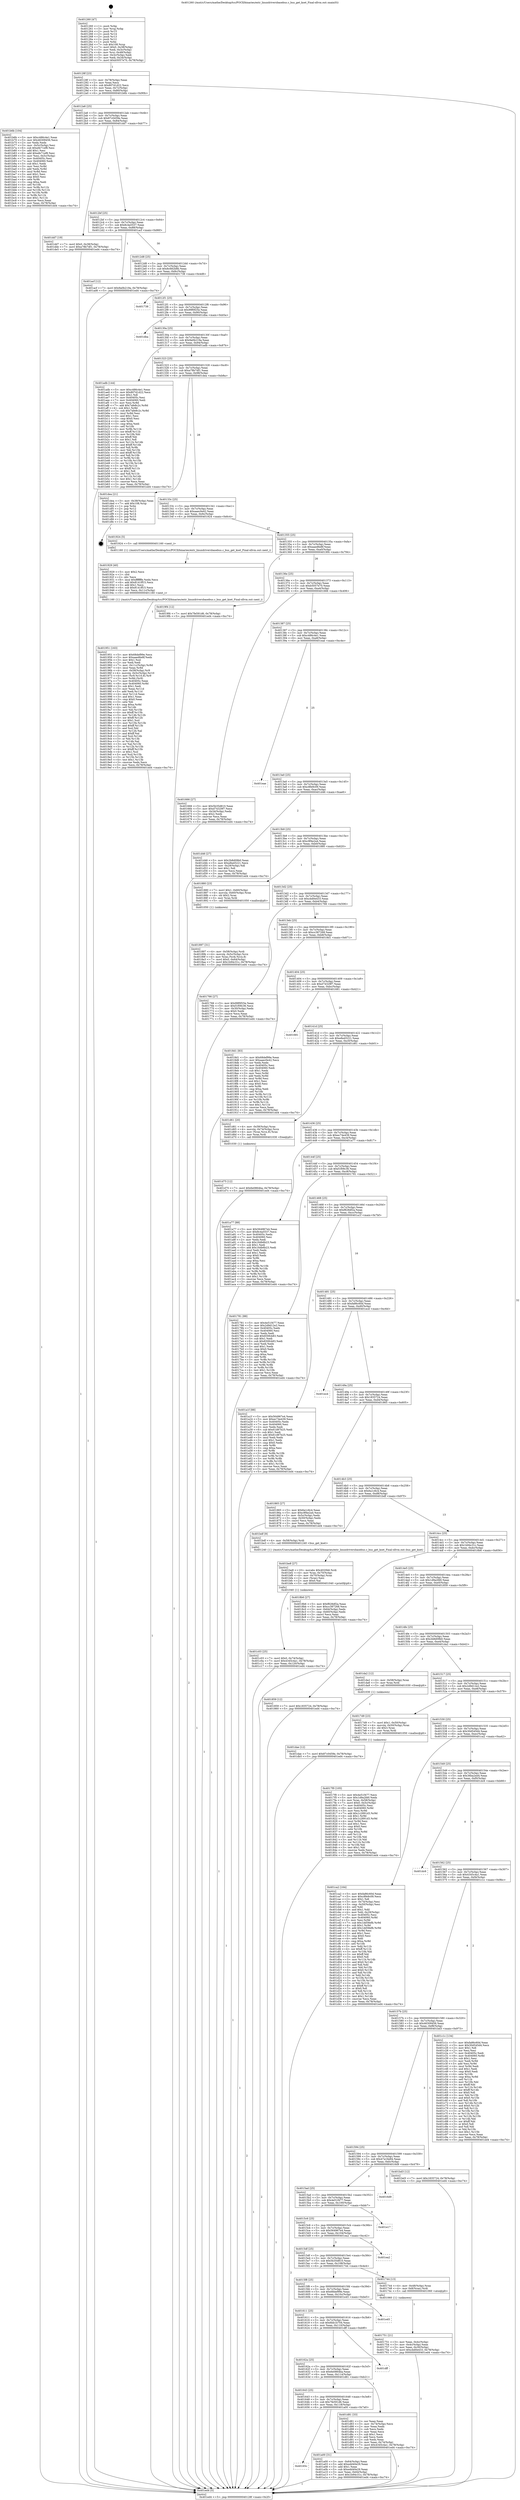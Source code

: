 digraph "0x401260" {
  label = "0x401260 (/mnt/c/Users/mathe/Desktop/tcc/POCII/binaries/extr_linuxdriversbasebus.c_bus_get_kset_Final-ollvm.out::main(0))"
  labelloc = "t"
  node[shape=record]

  Entry [label="",width=0.3,height=0.3,shape=circle,fillcolor=black,style=filled]
  "0x40128f" [label="{
     0x40128f [23]\l
     | [instrs]\l
     &nbsp;&nbsp;0x40128f \<+3\>: mov -0x78(%rbp),%eax\l
     &nbsp;&nbsp;0x401292 \<+2\>: mov %eax,%ecx\l
     &nbsp;&nbsp;0x401294 \<+6\>: sub $0x807d1d22,%ecx\l
     &nbsp;&nbsp;0x40129a \<+3\>: mov %eax,-0x7c(%rbp)\l
     &nbsp;&nbsp;0x40129d \<+3\>: mov %ecx,-0x80(%rbp)\l
     &nbsp;&nbsp;0x4012a0 \<+6\>: je 0000000000401b6b \<main+0x90b\>\l
  }"]
  "0x401b6b" [label="{
     0x401b6b [104]\l
     | [instrs]\l
     &nbsp;&nbsp;0x401b6b \<+5\>: mov $0xc486c4e1,%eax\l
     &nbsp;&nbsp;0x401b70 \<+5\>: mov $0x46309456,%ecx\l
     &nbsp;&nbsp;0x401b75 \<+2\>: xor %edx,%edx\l
     &nbsp;&nbsp;0x401b77 \<+3\>: mov -0x5c(%rbp),%esi\l
     &nbsp;&nbsp;0x401b7a \<+6\>: sub $0xefe71ef8,%esi\l
     &nbsp;&nbsp;0x401b80 \<+3\>: add $0x1,%esi\l
     &nbsp;&nbsp;0x401b83 \<+6\>: add $0xefe71ef8,%esi\l
     &nbsp;&nbsp;0x401b89 \<+3\>: mov %esi,-0x5c(%rbp)\l
     &nbsp;&nbsp;0x401b8c \<+7\>: mov 0x40405c,%esi\l
     &nbsp;&nbsp;0x401b93 \<+7\>: mov 0x404060,%edi\l
     &nbsp;&nbsp;0x401b9a \<+3\>: sub $0x1,%edx\l
     &nbsp;&nbsp;0x401b9d \<+3\>: mov %esi,%r8d\l
     &nbsp;&nbsp;0x401ba0 \<+3\>: add %edx,%r8d\l
     &nbsp;&nbsp;0x401ba3 \<+4\>: imul %r8d,%esi\l
     &nbsp;&nbsp;0x401ba7 \<+3\>: and $0x1,%esi\l
     &nbsp;&nbsp;0x401baa \<+3\>: cmp $0x0,%esi\l
     &nbsp;&nbsp;0x401bad \<+4\>: sete %r9b\l
     &nbsp;&nbsp;0x401bb1 \<+3\>: cmp $0xa,%edi\l
     &nbsp;&nbsp;0x401bb4 \<+4\>: setl %r10b\l
     &nbsp;&nbsp;0x401bb8 \<+3\>: mov %r9b,%r11b\l
     &nbsp;&nbsp;0x401bbb \<+3\>: and %r10b,%r11b\l
     &nbsp;&nbsp;0x401bbe \<+3\>: xor %r10b,%r9b\l
     &nbsp;&nbsp;0x401bc1 \<+3\>: or %r9b,%r11b\l
     &nbsp;&nbsp;0x401bc4 \<+4\>: test $0x1,%r11b\l
     &nbsp;&nbsp;0x401bc8 \<+3\>: cmovne %ecx,%eax\l
     &nbsp;&nbsp;0x401bcb \<+3\>: mov %eax,-0x78(%rbp)\l
     &nbsp;&nbsp;0x401bce \<+5\>: jmp 0000000000401ed4 \<main+0xc74\>\l
  }"]
  "0x4012a6" [label="{
     0x4012a6 [25]\l
     | [instrs]\l
     &nbsp;&nbsp;0x4012a6 \<+5\>: jmp 00000000004012ab \<main+0x4b\>\l
     &nbsp;&nbsp;0x4012ab \<+3\>: mov -0x7c(%rbp),%eax\l
     &nbsp;&nbsp;0x4012ae \<+5\>: sub $0x87c0459e,%eax\l
     &nbsp;&nbsp;0x4012b3 \<+6\>: mov %eax,-0x84(%rbp)\l
     &nbsp;&nbsp;0x4012b9 \<+6\>: je 0000000000401dd7 \<main+0xb77\>\l
  }"]
  Exit [label="",width=0.3,height=0.3,shape=circle,fillcolor=black,style=filled,peripheries=2]
  "0x401dd7" [label="{
     0x401dd7 [19]\l
     | [instrs]\l
     &nbsp;&nbsp;0x401dd7 \<+7\>: movl $0x0,-0x38(%rbp)\l
     &nbsp;&nbsp;0x401dde \<+7\>: movl $0xa78b7df1,-0x78(%rbp)\l
     &nbsp;&nbsp;0x401de5 \<+5\>: jmp 0000000000401ed4 \<main+0xc74\>\l
  }"]
  "0x4012bf" [label="{
     0x4012bf [25]\l
     | [instrs]\l
     &nbsp;&nbsp;0x4012bf \<+5\>: jmp 00000000004012c4 \<main+0x64\>\l
     &nbsp;&nbsp;0x4012c4 \<+3\>: mov -0x7c(%rbp),%eax\l
     &nbsp;&nbsp;0x4012c7 \<+5\>: sub $0x8c4a5537,%eax\l
     &nbsp;&nbsp;0x4012cc \<+6\>: mov %eax,-0x88(%rbp)\l
     &nbsp;&nbsp;0x4012d2 \<+6\>: je 0000000000401acf \<main+0x86f\>\l
  }"]
  "0x401dae" [label="{
     0x401dae [12]\l
     | [instrs]\l
     &nbsp;&nbsp;0x401dae \<+7\>: movl $0x87c0459e,-0x78(%rbp)\l
     &nbsp;&nbsp;0x401db5 \<+5\>: jmp 0000000000401ed4 \<main+0xc74\>\l
  }"]
  "0x401acf" [label="{
     0x401acf [12]\l
     | [instrs]\l
     &nbsp;&nbsp;0x401acf \<+7\>: movl $0x9a0b219a,-0x78(%rbp)\l
     &nbsp;&nbsp;0x401ad6 \<+5\>: jmp 0000000000401ed4 \<main+0xc74\>\l
  }"]
  "0x4012d8" [label="{
     0x4012d8 [25]\l
     | [instrs]\l
     &nbsp;&nbsp;0x4012d8 \<+5\>: jmp 00000000004012dd \<main+0x7d\>\l
     &nbsp;&nbsp;0x4012dd \<+3\>: mov -0x7c(%rbp),%eax\l
     &nbsp;&nbsp;0x4012e0 \<+5\>: sub $0x8c682b8b,%eax\l
     &nbsp;&nbsp;0x4012e5 \<+6\>: mov %eax,-0x8c(%rbp)\l
     &nbsp;&nbsp;0x4012eb \<+6\>: je 0000000000401738 \<main+0x4d8\>\l
  }"]
  "0x401d75" [label="{
     0x401d75 [12]\l
     | [instrs]\l
     &nbsp;&nbsp;0x401d75 \<+7\>: movl $0x6e0864ba,-0x78(%rbp)\l
     &nbsp;&nbsp;0x401d7c \<+5\>: jmp 0000000000401ed4 \<main+0xc74\>\l
  }"]
  "0x401738" [label="{
     0x401738\l
  }", style=dashed]
  "0x4012f1" [label="{
     0x4012f1 [25]\l
     | [instrs]\l
     &nbsp;&nbsp;0x4012f1 \<+5\>: jmp 00000000004012f6 \<main+0x96\>\l
     &nbsp;&nbsp;0x4012f6 \<+3\>: mov -0x7c(%rbp),%eax\l
     &nbsp;&nbsp;0x4012f9 \<+5\>: sub $0x99f0f25e,%eax\l
     &nbsp;&nbsp;0x4012fe \<+6\>: mov %eax,-0x90(%rbp)\l
     &nbsp;&nbsp;0x401304 \<+6\>: je 0000000000401dba \<main+0xb5a\>\l
  }"]
  "0x401c03" [label="{
     0x401c03 [25]\l
     | [instrs]\l
     &nbsp;&nbsp;0x401c03 \<+7\>: movl $0x0,-0x74(%rbp)\l
     &nbsp;&nbsp;0x401c0a \<+7\>: movl $0x4345c4a1,-0x78(%rbp)\l
     &nbsp;&nbsp;0x401c11 \<+6\>: mov %eax,-0x120(%rbp)\l
     &nbsp;&nbsp;0x401c17 \<+5\>: jmp 0000000000401ed4 \<main+0xc74\>\l
  }"]
  "0x401dba" [label="{
     0x401dba\l
  }", style=dashed]
  "0x40130a" [label="{
     0x40130a [25]\l
     | [instrs]\l
     &nbsp;&nbsp;0x40130a \<+5\>: jmp 000000000040130f \<main+0xaf\>\l
     &nbsp;&nbsp;0x40130f \<+3\>: mov -0x7c(%rbp),%eax\l
     &nbsp;&nbsp;0x401312 \<+5\>: sub $0x9a0b219a,%eax\l
     &nbsp;&nbsp;0x401317 \<+6\>: mov %eax,-0x94(%rbp)\l
     &nbsp;&nbsp;0x40131d \<+6\>: je 0000000000401adb \<main+0x87b\>\l
  }"]
  "0x401be8" [label="{
     0x401be8 [27]\l
     | [instrs]\l
     &nbsp;&nbsp;0x401be8 \<+10\>: movabs $0x4020b6,%rdi\l
     &nbsp;&nbsp;0x401bf2 \<+4\>: mov %rax,-0x70(%rbp)\l
     &nbsp;&nbsp;0x401bf6 \<+4\>: mov -0x70(%rbp),%rax\l
     &nbsp;&nbsp;0x401bfa \<+2\>: mov (%rax),%esi\l
     &nbsp;&nbsp;0x401bfc \<+2\>: mov $0x0,%al\l
     &nbsp;&nbsp;0x401bfe \<+5\>: call 0000000000401040 \<printf@plt\>\l
     | [calls]\l
     &nbsp;&nbsp;0x401040 \{1\} (unknown)\l
  }"]
  "0x401adb" [label="{
     0x401adb [144]\l
     | [instrs]\l
     &nbsp;&nbsp;0x401adb \<+5\>: mov $0xc486c4e1,%eax\l
     &nbsp;&nbsp;0x401ae0 \<+5\>: mov $0x807d1d22,%ecx\l
     &nbsp;&nbsp;0x401ae5 \<+2\>: mov $0x1,%dl\l
     &nbsp;&nbsp;0x401ae7 \<+7\>: mov 0x40405c,%esi\l
     &nbsp;&nbsp;0x401aee \<+7\>: mov 0x404060,%edi\l
     &nbsp;&nbsp;0x401af5 \<+3\>: mov %esi,%r8d\l
     &nbsp;&nbsp;0x401af8 \<+7\>: add $0x7afe8c2c,%r8d\l
     &nbsp;&nbsp;0x401aff \<+4\>: sub $0x1,%r8d\l
     &nbsp;&nbsp;0x401b03 \<+7\>: sub $0x7afe8c2c,%r8d\l
     &nbsp;&nbsp;0x401b0a \<+4\>: imul %r8d,%esi\l
     &nbsp;&nbsp;0x401b0e \<+3\>: and $0x1,%esi\l
     &nbsp;&nbsp;0x401b11 \<+3\>: cmp $0x0,%esi\l
     &nbsp;&nbsp;0x401b14 \<+4\>: sete %r9b\l
     &nbsp;&nbsp;0x401b18 \<+3\>: cmp $0xa,%edi\l
     &nbsp;&nbsp;0x401b1b \<+4\>: setl %r10b\l
     &nbsp;&nbsp;0x401b1f \<+3\>: mov %r9b,%r11b\l
     &nbsp;&nbsp;0x401b22 \<+4\>: xor $0xff,%r11b\l
     &nbsp;&nbsp;0x401b26 \<+3\>: mov %r10b,%bl\l
     &nbsp;&nbsp;0x401b29 \<+3\>: xor $0xff,%bl\l
     &nbsp;&nbsp;0x401b2c \<+3\>: xor $0x1,%dl\l
     &nbsp;&nbsp;0x401b2f \<+3\>: mov %r11b,%r14b\l
     &nbsp;&nbsp;0x401b32 \<+4\>: and $0xff,%r14b\l
     &nbsp;&nbsp;0x401b36 \<+3\>: and %dl,%r9b\l
     &nbsp;&nbsp;0x401b39 \<+3\>: mov %bl,%r15b\l
     &nbsp;&nbsp;0x401b3c \<+4\>: and $0xff,%r15b\l
     &nbsp;&nbsp;0x401b40 \<+3\>: and %dl,%r10b\l
     &nbsp;&nbsp;0x401b43 \<+3\>: or %r9b,%r14b\l
     &nbsp;&nbsp;0x401b46 \<+3\>: or %r10b,%r15b\l
     &nbsp;&nbsp;0x401b49 \<+3\>: xor %r15b,%r14b\l
     &nbsp;&nbsp;0x401b4c \<+3\>: or %bl,%r11b\l
     &nbsp;&nbsp;0x401b4f \<+4\>: xor $0xff,%r11b\l
     &nbsp;&nbsp;0x401b53 \<+3\>: or $0x1,%dl\l
     &nbsp;&nbsp;0x401b56 \<+3\>: and %dl,%r11b\l
     &nbsp;&nbsp;0x401b59 \<+3\>: or %r11b,%r14b\l
     &nbsp;&nbsp;0x401b5c \<+4\>: test $0x1,%r14b\l
     &nbsp;&nbsp;0x401b60 \<+3\>: cmovne %ecx,%eax\l
     &nbsp;&nbsp;0x401b63 \<+3\>: mov %eax,-0x78(%rbp)\l
     &nbsp;&nbsp;0x401b66 \<+5\>: jmp 0000000000401ed4 \<main+0xc74\>\l
  }"]
  "0x401323" [label="{
     0x401323 [25]\l
     | [instrs]\l
     &nbsp;&nbsp;0x401323 \<+5\>: jmp 0000000000401328 \<main+0xc8\>\l
     &nbsp;&nbsp;0x401328 \<+3\>: mov -0x7c(%rbp),%eax\l
     &nbsp;&nbsp;0x40132b \<+5\>: sub $0xa78b7df1,%eax\l
     &nbsp;&nbsp;0x401330 \<+6\>: mov %eax,-0x98(%rbp)\l
     &nbsp;&nbsp;0x401336 \<+6\>: je 0000000000401dea \<main+0xb8a\>\l
  }"]
  "0x40165c" [label="{
     0x40165c\l
  }", style=dashed]
  "0x401dea" [label="{
     0x401dea [21]\l
     | [instrs]\l
     &nbsp;&nbsp;0x401dea \<+3\>: mov -0x38(%rbp),%eax\l
     &nbsp;&nbsp;0x401ded \<+7\>: add $0x108,%rsp\l
     &nbsp;&nbsp;0x401df4 \<+1\>: pop %rbx\l
     &nbsp;&nbsp;0x401df5 \<+2\>: pop %r12\l
     &nbsp;&nbsp;0x401df7 \<+2\>: pop %r13\l
     &nbsp;&nbsp;0x401df9 \<+2\>: pop %r14\l
     &nbsp;&nbsp;0x401dfb \<+2\>: pop %r15\l
     &nbsp;&nbsp;0x401dfd \<+1\>: pop %rbp\l
     &nbsp;&nbsp;0x401dfe \<+1\>: ret\l
  }"]
  "0x40133c" [label="{
     0x40133c [25]\l
     | [instrs]\l
     &nbsp;&nbsp;0x40133c \<+5\>: jmp 0000000000401341 \<main+0xe1\>\l
     &nbsp;&nbsp;0x401341 \<+3\>: mov -0x7c(%rbp),%eax\l
     &nbsp;&nbsp;0x401344 \<+5\>: sub $0xaaec0e42,%eax\l
     &nbsp;&nbsp;0x401349 \<+6\>: mov %eax,-0x9c(%rbp)\l
     &nbsp;&nbsp;0x40134f \<+6\>: je 0000000000401924 \<main+0x6c4\>\l
  }"]
  "0x401a00" [label="{
     0x401a00 [31]\l
     | [instrs]\l
     &nbsp;&nbsp;0x401a00 \<+3\>: mov -0x64(%rbp),%eax\l
     &nbsp;&nbsp;0x401a03 \<+5\>: add $0xedd40e29,%eax\l
     &nbsp;&nbsp;0x401a08 \<+3\>: add $0x1,%eax\l
     &nbsp;&nbsp;0x401a0b \<+5\>: sub $0xedd40e29,%eax\l
     &nbsp;&nbsp;0x401a10 \<+3\>: mov %eax,-0x64(%rbp)\l
     &nbsp;&nbsp;0x401a13 \<+7\>: movl $0x1b94c31c,-0x78(%rbp)\l
     &nbsp;&nbsp;0x401a1a \<+5\>: jmp 0000000000401ed4 \<main+0xc74\>\l
  }"]
  "0x401924" [label="{
     0x401924 [5]\l
     | [instrs]\l
     &nbsp;&nbsp;0x401924 \<+5\>: call 0000000000401160 \<next_i\>\l
     | [calls]\l
     &nbsp;&nbsp;0x401160 \{1\} (/mnt/c/Users/mathe/Desktop/tcc/POCII/binaries/extr_linuxdriversbasebus.c_bus_get_kset_Final-ollvm.out::next_i)\l
  }"]
  "0x401355" [label="{
     0x401355 [25]\l
     | [instrs]\l
     &nbsp;&nbsp;0x401355 \<+5\>: jmp 000000000040135a \<main+0xfa\>\l
     &nbsp;&nbsp;0x40135a \<+3\>: mov -0x7c(%rbp),%eax\l
     &nbsp;&nbsp;0x40135d \<+5\>: sub $0xaaed6e8f,%eax\l
     &nbsp;&nbsp;0x401362 \<+6\>: mov %eax,-0xa0(%rbp)\l
     &nbsp;&nbsp;0x401368 \<+6\>: je 00000000004019f4 \<main+0x794\>\l
  }"]
  "0x401643" [label="{
     0x401643 [25]\l
     | [instrs]\l
     &nbsp;&nbsp;0x401643 \<+5\>: jmp 0000000000401648 \<main+0x3e8\>\l
     &nbsp;&nbsp;0x401648 \<+3\>: mov -0x7c(%rbp),%eax\l
     &nbsp;&nbsp;0x40164b \<+5\>: sub $0x7fe591d6,%eax\l
     &nbsp;&nbsp;0x401650 \<+6\>: mov %eax,-0x118(%rbp)\l
     &nbsp;&nbsp;0x401656 \<+6\>: je 0000000000401a00 \<main+0x7a0\>\l
  }"]
  "0x4019f4" [label="{
     0x4019f4 [12]\l
     | [instrs]\l
     &nbsp;&nbsp;0x4019f4 \<+7\>: movl $0x7fe591d6,-0x78(%rbp)\l
     &nbsp;&nbsp;0x4019fb \<+5\>: jmp 0000000000401ed4 \<main+0xc74\>\l
  }"]
  "0x40136e" [label="{
     0x40136e [25]\l
     | [instrs]\l
     &nbsp;&nbsp;0x40136e \<+5\>: jmp 0000000000401373 \<main+0x113\>\l
     &nbsp;&nbsp;0x401373 \<+3\>: mov -0x7c(%rbp),%eax\l
     &nbsp;&nbsp;0x401376 \<+5\>: sub $0xb5057e70,%eax\l
     &nbsp;&nbsp;0x40137b \<+6\>: mov %eax,-0xa4(%rbp)\l
     &nbsp;&nbsp;0x401381 \<+6\>: je 0000000000401666 \<main+0x406\>\l
  }"]
  "0x401d81" [label="{
     0x401d81 [33]\l
     | [instrs]\l
     &nbsp;&nbsp;0x401d81 \<+2\>: xor %eax,%eax\l
     &nbsp;&nbsp;0x401d83 \<+3\>: mov -0x74(%rbp),%ecx\l
     &nbsp;&nbsp;0x401d86 \<+2\>: mov %eax,%edx\l
     &nbsp;&nbsp;0x401d88 \<+2\>: sub %ecx,%edx\l
     &nbsp;&nbsp;0x401d8a \<+2\>: mov %eax,%ecx\l
     &nbsp;&nbsp;0x401d8c \<+3\>: sub $0x1,%ecx\l
     &nbsp;&nbsp;0x401d8f \<+2\>: add %ecx,%edx\l
     &nbsp;&nbsp;0x401d91 \<+2\>: sub %edx,%eax\l
     &nbsp;&nbsp;0x401d93 \<+3\>: mov %eax,-0x74(%rbp)\l
     &nbsp;&nbsp;0x401d96 \<+7\>: movl $0x4345c4a1,-0x78(%rbp)\l
     &nbsp;&nbsp;0x401d9d \<+5\>: jmp 0000000000401ed4 \<main+0xc74\>\l
  }"]
  "0x401666" [label="{
     0x401666 [27]\l
     | [instrs]\l
     &nbsp;&nbsp;0x401666 \<+5\>: mov $0x5b35d810,%eax\l
     &nbsp;&nbsp;0x40166b \<+5\>: mov $0xd74329f7,%ecx\l
     &nbsp;&nbsp;0x401670 \<+3\>: mov -0x34(%rbp),%edx\l
     &nbsp;&nbsp;0x401673 \<+3\>: cmp $0x2,%edx\l
     &nbsp;&nbsp;0x401676 \<+3\>: cmovne %ecx,%eax\l
     &nbsp;&nbsp;0x401679 \<+3\>: mov %eax,-0x78(%rbp)\l
     &nbsp;&nbsp;0x40167c \<+5\>: jmp 0000000000401ed4 \<main+0xc74\>\l
  }"]
  "0x401387" [label="{
     0x401387 [25]\l
     | [instrs]\l
     &nbsp;&nbsp;0x401387 \<+5\>: jmp 000000000040138c \<main+0x12c\>\l
     &nbsp;&nbsp;0x40138c \<+3\>: mov -0x7c(%rbp),%eax\l
     &nbsp;&nbsp;0x40138f \<+5\>: sub $0xc486c4e1,%eax\l
     &nbsp;&nbsp;0x401394 \<+6\>: mov %eax,-0xa8(%rbp)\l
     &nbsp;&nbsp;0x40139a \<+6\>: je 0000000000401eae \<main+0xc4e\>\l
  }"]
  "0x401ed4" [label="{
     0x401ed4 [5]\l
     | [instrs]\l
     &nbsp;&nbsp;0x401ed4 \<+5\>: jmp 000000000040128f \<main+0x2f\>\l
  }"]
  "0x401260" [label="{
     0x401260 [47]\l
     | [instrs]\l
     &nbsp;&nbsp;0x401260 \<+1\>: push %rbp\l
     &nbsp;&nbsp;0x401261 \<+3\>: mov %rsp,%rbp\l
     &nbsp;&nbsp;0x401264 \<+2\>: push %r15\l
     &nbsp;&nbsp;0x401266 \<+2\>: push %r14\l
     &nbsp;&nbsp;0x401268 \<+2\>: push %r13\l
     &nbsp;&nbsp;0x40126a \<+2\>: push %r12\l
     &nbsp;&nbsp;0x40126c \<+1\>: push %rbx\l
     &nbsp;&nbsp;0x40126d \<+7\>: sub $0x108,%rsp\l
     &nbsp;&nbsp;0x401274 \<+7\>: movl $0x0,-0x38(%rbp)\l
     &nbsp;&nbsp;0x40127b \<+3\>: mov %edi,-0x3c(%rbp)\l
     &nbsp;&nbsp;0x40127e \<+4\>: mov %rsi,-0x48(%rbp)\l
     &nbsp;&nbsp;0x401282 \<+3\>: mov -0x3c(%rbp),%edi\l
     &nbsp;&nbsp;0x401285 \<+3\>: mov %edi,-0x34(%rbp)\l
     &nbsp;&nbsp;0x401288 \<+7\>: movl $0xb5057e70,-0x78(%rbp)\l
  }"]
  "0x40162a" [label="{
     0x40162a [25]\l
     | [instrs]\l
     &nbsp;&nbsp;0x40162a \<+5\>: jmp 000000000040162f \<main+0x3cf\>\l
     &nbsp;&nbsp;0x40162f \<+3\>: mov -0x7c(%rbp),%eax\l
     &nbsp;&nbsp;0x401632 \<+5\>: sub $0x6e0864ba,%eax\l
     &nbsp;&nbsp;0x401637 \<+6\>: mov %eax,-0x114(%rbp)\l
     &nbsp;&nbsp;0x40163d \<+6\>: je 0000000000401d81 \<main+0xb21\>\l
  }"]
  "0x401eae" [label="{
     0x401eae\l
  }", style=dashed]
  "0x4013a0" [label="{
     0x4013a0 [25]\l
     | [instrs]\l
     &nbsp;&nbsp;0x4013a0 \<+5\>: jmp 00000000004013a5 \<main+0x145\>\l
     &nbsp;&nbsp;0x4013a5 \<+3\>: mov -0x7c(%rbp),%eax\l
     &nbsp;&nbsp;0x4013a8 \<+5\>: sub $0xc8fe9c09,%eax\l
     &nbsp;&nbsp;0x4013ad \<+6\>: mov %eax,-0xac(%rbp)\l
     &nbsp;&nbsp;0x4013b3 \<+6\>: je 0000000000401d46 \<main+0xae6\>\l
  }"]
  "0x401dff" [label="{
     0x401dff\l
  }", style=dashed]
  "0x401d46" [label="{
     0x401d46 [27]\l
     | [instrs]\l
     &nbsp;&nbsp;0x401d46 \<+5\>: mov $0x2b8d09b0,%eax\l
     &nbsp;&nbsp;0x401d4b \<+5\>: mov $0xe8a45221,%ecx\l
     &nbsp;&nbsp;0x401d50 \<+3\>: mov -0x29(%rbp),%dl\l
     &nbsp;&nbsp;0x401d53 \<+3\>: test $0x1,%dl\l
     &nbsp;&nbsp;0x401d56 \<+3\>: cmovne %ecx,%eax\l
     &nbsp;&nbsp;0x401d59 \<+3\>: mov %eax,-0x78(%rbp)\l
     &nbsp;&nbsp;0x401d5c \<+5\>: jmp 0000000000401ed4 \<main+0xc74\>\l
  }"]
  "0x4013b9" [label="{
     0x4013b9 [25]\l
     | [instrs]\l
     &nbsp;&nbsp;0x4013b9 \<+5\>: jmp 00000000004013be \<main+0x15e\>\l
     &nbsp;&nbsp;0x4013be \<+3\>: mov -0x7c(%rbp),%eax\l
     &nbsp;&nbsp;0x4013c1 \<+5\>: sub $0xc9f4e2a4,%eax\l
     &nbsp;&nbsp;0x4013c6 \<+6\>: mov %eax,-0xb0(%rbp)\l
     &nbsp;&nbsp;0x4013cc \<+6\>: je 0000000000401880 \<main+0x620\>\l
  }"]
  "0x401611" [label="{
     0x401611 [25]\l
     | [instrs]\l
     &nbsp;&nbsp;0x401611 \<+5\>: jmp 0000000000401616 \<main+0x3b6\>\l
     &nbsp;&nbsp;0x401616 \<+3\>: mov -0x7c(%rbp),%eax\l
     &nbsp;&nbsp;0x401619 \<+5\>: sub $0x6bb1b704,%eax\l
     &nbsp;&nbsp;0x40161e \<+6\>: mov %eax,-0x110(%rbp)\l
     &nbsp;&nbsp;0x401624 \<+6\>: je 0000000000401dff \<main+0xb9f\>\l
  }"]
  "0x401880" [label="{
     0x401880 [23]\l
     | [instrs]\l
     &nbsp;&nbsp;0x401880 \<+7\>: movl $0x1,-0x60(%rbp)\l
     &nbsp;&nbsp;0x401887 \<+4\>: movslq -0x60(%rbp),%rax\l
     &nbsp;&nbsp;0x40188b \<+4\>: shl $0x2,%rax\l
     &nbsp;&nbsp;0x40188f \<+3\>: mov %rax,%rdi\l
     &nbsp;&nbsp;0x401892 \<+5\>: call 0000000000401050 \<malloc@plt\>\l
     | [calls]\l
     &nbsp;&nbsp;0x401050 \{1\} (unknown)\l
  }"]
  "0x4013d2" [label="{
     0x4013d2 [25]\l
     | [instrs]\l
     &nbsp;&nbsp;0x4013d2 \<+5\>: jmp 00000000004013d7 \<main+0x177\>\l
     &nbsp;&nbsp;0x4013d7 \<+3\>: mov -0x7c(%rbp),%eax\l
     &nbsp;&nbsp;0x4013da \<+5\>: sub $0xcbd0e433,%eax\l
     &nbsp;&nbsp;0x4013df \<+6\>: mov %eax,-0xb4(%rbp)\l
     &nbsp;&nbsp;0x4013e5 \<+6\>: je 0000000000401766 \<main+0x506\>\l
  }"]
  "0x401e45" [label="{
     0x401e45\l
  }", style=dashed]
  "0x401766" [label="{
     0x401766 [27]\l
     | [instrs]\l
     &nbsp;&nbsp;0x401766 \<+5\>: mov $0x99f0f25e,%eax\l
     &nbsp;&nbsp;0x40176b \<+5\>: mov $0xf1f09c36,%ecx\l
     &nbsp;&nbsp;0x401770 \<+3\>: mov -0x30(%rbp),%edx\l
     &nbsp;&nbsp;0x401773 \<+3\>: cmp $0x0,%edx\l
     &nbsp;&nbsp;0x401776 \<+3\>: cmove %ecx,%eax\l
     &nbsp;&nbsp;0x401779 \<+3\>: mov %eax,-0x78(%rbp)\l
     &nbsp;&nbsp;0x40177c \<+5\>: jmp 0000000000401ed4 \<main+0xc74\>\l
  }"]
  "0x4013eb" [label="{
     0x4013eb [25]\l
     | [instrs]\l
     &nbsp;&nbsp;0x4013eb \<+5\>: jmp 00000000004013f0 \<main+0x190\>\l
     &nbsp;&nbsp;0x4013f0 \<+3\>: mov -0x7c(%rbp),%eax\l
     &nbsp;&nbsp;0x4013f3 \<+5\>: sub $0xcc387268,%eax\l
     &nbsp;&nbsp;0x4013f8 \<+6\>: mov %eax,-0xb8(%rbp)\l
     &nbsp;&nbsp;0x4013fe \<+6\>: je 00000000004018d1 \<main+0x671\>\l
  }"]
  "0x401951" [label="{
     0x401951 [163]\l
     | [instrs]\l
     &nbsp;&nbsp;0x401951 \<+5\>: mov $0x68def99e,%ecx\l
     &nbsp;&nbsp;0x401956 \<+5\>: mov $0xaaed6e8f,%edx\l
     &nbsp;&nbsp;0x40195b \<+3\>: mov $0x1,%sil\l
     &nbsp;&nbsp;0x40195e \<+2\>: xor %edi,%edi\l
     &nbsp;&nbsp;0x401960 \<+7\>: mov -0x11c(%rbp),%r8d\l
     &nbsp;&nbsp;0x401967 \<+4\>: imul %eax,%r8d\l
     &nbsp;&nbsp;0x40196b \<+4\>: mov -0x58(%rbp),%r9\l
     &nbsp;&nbsp;0x40196f \<+4\>: movslq -0x5c(%rbp),%r10\l
     &nbsp;&nbsp;0x401973 \<+4\>: mov (%r9,%r10,8),%r9\l
     &nbsp;&nbsp;0x401977 \<+3\>: mov %r8d,(%r9)\l
     &nbsp;&nbsp;0x40197a \<+7\>: mov 0x40405c,%eax\l
     &nbsp;&nbsp;0x401981 \<+8\>: mov 0x404060,%r8d\l
     &nbsp;&nbsp;0x401989 \<+3\>: sub $0x1,%edi\l
     &nbsp;&nbsp;0x40198c \<+3\>: mov %eax,%r11d\l
     &nbsp;&nbsp;0x40198f \<+3\>: add %edi,%r11d\l
     &nbsp;&nbsp;0x401992 \<+4\>: imul %r11d,%eax\l
     &nbsp;&nbsp;0x401996 \<+3\>: and $0x1,%eax\l
     &nbsp;&nbsp;0x401999 \<+3\>: cmp $0x0,%eax\l
     &nbsp;&nbsp;0x40199c \<+3\>: sete %bl\l
     &nbsp;&nbsp;0x40199f \<+4\>: cmp $0xa,%r8d\l
     &nbsp;&nbsp;0x4019a3 \<+4\>: setl %r14b\l
     &nbsp;&nbsp;0x4019a7 \<+3\>: mov %bl,%r15b\l
     &nbsp;&nbsp;0x4019aa \<+4\>: xor $0xff,%r15b\l
     &nbsp;&nbsp;0x4019ae \<+3\>: mov %r14b,%r12b\l
     &nbsp;&nbsp;0x4019b1 \<+4\>: xor $0xff,%r12b\l
     &nbsp;&nbsp;0x4019b5 \<+4\>: xor $0x1,%sil\l
     &nbsp;&nbsp;0x4019b9 \<+3\>: mov %r15b,%r13b\l
     &nbsp;&nbsp;0x4019bc \<+4\>: and $0xff,%r13b\l
     &nbsp;&nbsp;0x4019c0 \<+3\>: and %sil,%bl\l
     &nbsp;&nbsp;0x4019c3 \<+3\>: mov %r12b,%al\l
     &nbsp;&nbsp;0x4019c6 \<+2\>: and $0xff,%al\l
     &nbsp;&nbsp;0x4019c8 \<+3\>: and %sil,%r14b\l
     &nbsp;&nbsp;0x4019cb \<+3\>: or %bl,%r13b\l
     &nbsp;&nbsp;0x4019ce \<+3\>: or %r14b,%al\l
     &nbsp;&nbsp;0x4019d1 \<+3\>: xor %al,%r13b\l
     &nbsp;&nbsp;0x4019d4 \<+3\>: or %r12b,%r15b\l
     &nbsp;&nbsp;0x4019d7 \<+4\>: xor $0xff,%r15b\l
     &nbsp;&nbsp;0x4019db \<+4\>: or $0x1,%sil\l
     &nbsp;&nbsp;0x4019df \<+3\>: and %sil,%r15b\l
     &nbsp;&nbsp;0x4019e2 \<+3\>: or %r15b,%r13b\l
     &nbsp;&nbsp;0x4019e5 \<+4\>: test $0x1,%r13b\l
     &nbsp;&nbsp;0x4019e9 \<+3\>: cmovne %edx,%ecx\l
     &nbsp;&nbsp;0x4019ec \<+3\>: mov %ecx,-0x78(%rbp)\l
     &nbsp;&nbsp;0x4019ef \<+5\>: jmp 0000000000401ed4 \<main+0xc74\>\l
  }"]
  "0x4018d1" [label="{
     0x4018d1 [83]\l
     | [instrs]\l
     &nbsp;&nbsp;0x4018d1 \<+5\>: mov $0x68def99e,%eax\l
     &nbsp;&nbsp;0x4018d6 \<+5\>: mov $0xaaec0e42,%ecx\l
     &nbsp;&nbsp;0x4018db \<+2\>: xor %edx,%edx\l
     &nbsp;&nbsp;0x4018dd \<+7\>: mov 0x40405c,%esi\l
     &nbsp;&nbsp;0x4018e4 \<+7\>: mov 0x404060,%edi\l
     &nbsp;&nbsp;0x4018eb \<+3\>: sub $0x1,%edx\l
     &nbsp;&nbsp;0x4018ee \<+3\>: mov %esi,%r8d\l
     &nbsp;&nbsp;0x4018f1 \<+3\>: add %edx,%r8d\l
     &nbsp;&nbsp;0x4018f4 \<+4\>: imul %r8d,%esi\l
     &nbsp;&nbsp;0x4018f8 \<+3\>: and $0x1,%esi\l
     &nbsp;&nbsp;0x4018fb \<+3\>: cmp $0x0,%esi\l
     &nbsp;&nbsp;0x4018fe \<+4\>: sete %r9b\l
     &nbsp;&nbsp;0x401902 \<+3\>: cmp $0xa,%edi\l
     &nbsp;&nbsp;0x401905 \<+4\>: setl %r10b\l
     &nbsp;&nbsp;0x401909 \<+3\>: mov %r9b,%r11b\l
     &nbsp;&nbsp;0x40190c \<+3\>: and %r10b,%r11b\l
     &nbsp;&nbsp;0x40190f \<+3\>: xor %r10b,%r9b\l
     &nbsp;&nbsp;0x401912 \<+3\>: or %r9b,%r11b\l
     &nbsp;&nbsp;0x401915 \<+4\>: test $0x1,%r11b\l
     &nbsp;&nbsp;0x401919 \<+3\>: cmovne %ecx,%eax\l
     &nbsp;&nbsp;0x40191c \<+3\>: mov %eax,-0x78(%rbp)\l
     &nbsp;&nbsp;0x40191f \<+5\>: jmp 0000000000401ed4 \<main+0xc74\>\l
  }"]
  "0x401404" [label="{
     0x401404 [25]\l
     | [instrs]\l
     &nbsp;&nbsp;0x401404 \<+5\>: jmp 0000000000401409 \<main+0x1a9\>\l
     &nbsp;&nbsp;0x401409 \<+3\>: mov -0x7c(%rbp),%eax\l
     &nbsp;&nbsp;0x40140c \<+5\>: sub $0xd74329f7,%eax\l
     &nbsp;&nbsp;0x401411 \<+6\>: mov %eax,-0xbc(%rbp)\l
     &nbsp;&nbsp;0x401417 \<+6\>: je 0000000000401681 \<main+0x421\>\l
  }"]
  "0x401929" [label="{
     0x401929 [40]\l
     | [instrs]\l
     &nbsp;&nbsp;0x401929 \<+5\>: mov $0x2,%ecx\l
     &nbsp;&nbsp;0x40192e \<+1\>: cltd\l
     &nbsp;&nbsp;0x40192f \<+2\>: idiv %ecx\l
     &nbsp;&nbsp;0x401931 \<+6\>: imul $0xfffffffe,%edx,%ecx\l
     &nbsp;&nbsp;0x401937 \<+6\>: add $0x8141ff15,%ecx\l
     &nbsp;&nbsp;0x40193d \<+3\>: add $0x1,%ecx\l
     &nbsp;&nbsp;0x401940 \<+6\>: sub $0x8141ff15,%ecx\l
     &nbsp;&nbsp;0x401946 \<+6\>: mov %ecx,-0x11c(%rbp)\l
     &nbsp;&nbsp;0x40194c \<+5\>: call 0000000000401160 \<next_i\>\l
     | [calls]\l
     &nbsp;&nbsp;0x401160 \{1\} (/mnt/c/Users/mathe/Desktop/tcc/POCII/binaries/extr_linuxdriversbasebus.c_bus_get_kset_Final-ollvm.out::next_i)\l
  }"]
  "0x401681" [label="{
     0x401681\l
  }", style=dashed]
  "0x40141d" [label="{
     0x40141d [25]\l
     | [instrs]\l
     &nbsp;&nbsp;0x40141d \<+5\>: jmp 0000000000401422 \<main+0x1c2\>\l
     &nbsp;&nbsp;0x401422 \<+3\>: mov -0x7c(%rbp),%eax\l
     &nbsp;&nbsp;0x401425 \<+5\>: sub $0xe8a45221,%eax\l
     &nbsp;&nbsp;0x40142a \<+6\>: mov %eax,-0xc0(%rbp)\l
     &nbsp;&nbsp;0x401430 \<+6\>: je 0000000000401d61 \<main+0xb01\>\l
  }"]
  "0x401897" [label="{
     0x401897 [31]\l
     | [instrs]\l
     &nbsp;&nbsp;0x401897 \<+4\>: mov -0x58(%rbp),%rdi\l
     &nbsp;&nbsp;0x40189b \<+4\>: movslq -0x5c(%rbp),%rcx\l
     &nbsp;&nbsp;0x40189f \<+4\>: mov %rax,(%rdi,%rcx,8)\l
     &nbsp;&nbsp;0x4018a3 \<+7\>: movl $0x0,-0x64(%rbp)\l
     &nbsp;&nbsp;0x4018aa \<+7\>: movl $0x1b94c31c,-0x78(%rbp)\l
     &nbsp;&nbsp;0x4018b1 \<+5\>: jmp 0000000000401ed4 \<main+0xc74\>\l
  }"]
  "0x401d61" [label="{
     0x401d61 [20]\l
     | [instrs]\l
     &nbsp;&nbsp;0x401d61 \<+4\>: mov -0x58(%rbp),%rax\l
     &nbsp;&nbsp;0x401d65 \<+4\>: movslq -0x74(%rbp),%rcx\l
     &nbsp;&nbsp;0x401d69 \<+4\>: mov (%rax,%rcx,8),%rax\l
     &nbsp;&nbsp;0x401d6d \<+3\>: mov %rax,%rdi\l
     &nbsp;&nbsp;0x401d70 \<+5\>: call 0000000000401030 \<free@plt\>\l
     | [calls]\l
     &nbsp;&nbsp;0x401030 \{1\} (unknown)\l
  }"]
  "0x401436" [label="{
     0x401436 [25]\l
     | [instrs]\l
     &nbsp;&nbsp;0x401436 \<+5\>: jmp 000000000040143b \<main+0x1db\>\l
     &nbsp;&nbsp;0x40143b \<+3\>: mov -0x7c(%rbp),%eax\l
     &nbsp;&nbsp;0x40143e \<+5\>: sub $0xec74e439,%eax\l
     &nbsp;&nbsp;0x401443 \<+6\>: mov %eax,-0xc4(%rbp)\l
     &nbsp;&nbsp;0x401449 \<+6\>: je 0000000000401a77 \<main+0x817\>\l
  }"]
  "0x4017f0" [label="{
     0x4017f0 [105]\l
     | [instrs]\l
     &nbsp;&nbsp;0x4017f0 \<+5\>: mov $0x4e51f477,%ecx\l
     &nbsp;&nbsp;0x4017f5 \<+5\>: mov $0x1d9a2fd0,%edx\l
     &nbsp;&nbsp;0x4017fa \<+4\>: mov %rax,-0x58(%rbp)\l
     &nbsp;&nbsp;0x4017fe \<+7\>: movl $0x0,-0x5c(%rbp)\l
     &nbsp;&nbsp;0x401805 \<+7\>: mov 0x40405c,%esi\l
     &nbsp;&nbsp;0x40180c \<+8\>: mov 0x404060,%r8d\l
     &nbsp;&nbsp;0x401814 \<+3\>: mov %esi,%r9d\l
     &nbsp;&nbsp;0x401817 \<+7\>: add $0x1c2891d3,%r9d\l
     &nbsp;&nbsp;0x40181e \<+4\>: sub $0x1,%r9d\l
     &nbsp;&nbsp;0x401822 \<+7\>: sub $0x1c2891d3,%r9d\l
     &nbsp;&nbsp;0x401829 \<+4\>: imul %r9d,%esi\l
     &nbsp;&nbsp;0x40182d \<+3\>: and $0x1,%esi\l
     &nbsp;&nbsp;0x401830 \<+3\>: cmp $0x0,%esi\l
     &nbsp;&nbsp;0x401833 \<+4\>: sete %r10b\l
     &nbsp;&nbsp;0x401837 \<+4\>: cmp $0xa,%r8d\l
     &nbsp;&nbsp;0x40183b \<+4\>: setl %r11b\l
     &nbsp;&nbsp;0x40183f \<+3\>: mov %r10b,%bl\l
     &nbsp;&nbsp;0x401842 \<+3\>: and %r11b,%bl\l
     &nbsp;&nbsp;0x401845 \<+3\>: xor %r11b,%r10b\l
     &nbsp;&nbsp;0x401848 \<+3\>: or %r10b,%bl\l
     &nbsp;&nbsp;0x40184b \<+3\>: test $0x1,%bl\l
     &nbsp;&nbsp;0x40184e \<+3\>: cmovne %edx,%ecx\l
     &nbsp;&nbsp;0x401851 \<+3\>: mov %ecx,-0x78(%rbp)\l
     &nbsp;&nbsp;0x401854 \<+5\>: jmp 0000000000401ed4 \<main+0xc74\>\l
  }"]
  "0x401a77" [label="{
     0x401a77 [88]\l
     | [instrs]\l
     &nbsp;&nbsp;0x401a77 \<+5\>: mov $0x564967e4,%eax\l
     &nbsp;&nbsp;0x401a7c \<+5\>: mov $0x8c4a5537,%ecx\l
     &nbsp;&nbsp;0x401a81 \<+7\>: mov 0x40405c,%edx\l
     &nbsp;&nbsp;0x401a88 \<+7\>: mov 0x404060,%esi\l
     &nbsp;&nbsp;0x401a8f \<+2\>: mov %edx,%edi\l
     &nbsp;&nbsp;0x401a91 \<+6\>: sub $0x16db6b23,%edi\l
     &nbsp;&nbsp;0x401a97 \<+3\>: sub $0x1,%edi\l
     &nbsp;&nbsp;0x401a9a \<+6\>: add $0x16db6b23,%edi\l
     &nbsp;&nbsp;0x401aa0 \<+3\>: imul %edi,%edx\l
     &nbsp;&nbsp;0x401aa3 \<+3\>: and $0x1,%edx\l
     &nbsp;&nbsp;0x401aa6 \<+3\>: cmp $0x0,%edx\l
     &nbsp;&nbsp;0x401aa9 \<+4\>: sete %r8b\l
     &nbsp;&nbsp;0x401aad \<+3\>: cmp $0xa,%esi\l
     &nbsp;&nbsp;0x401ab0 \<+4\>: setl %r9b\l
     &nbsp;&nbsp;0x401ab4 \<+3\>: mov %r8b,%r10b\l
     &nbsp;&nbsp;0x401ab7 \<+3\>: and %r9b,%r10b\l
     &nbsp;&nbsp;0x401aba \<+3\>: xor %r9b,%r8b\l
     &nbsp;&nbsp;0x401abd \<+3\>: or %r8b,%r10b\l
     &nbsp;&nbsp;0x401ac0 \<+4\>: test $0x1,%r10b\l
     &nbsp;&nbsp;0x401ac4 \<+3\>: cmovne %ecx,%eax\l
     &nbsp;&nbsp;0x401ac7 \<+3\>: mov %eax,-0x78(%rbp)\l
     &nbsp;&nbsp;0x401aca \<+5\>: jmp 0000000000401ed4 \<main+0xc74\>\l
  }"]
  "0x40144f" [label="{
     0x40144f [25]\l
     | [instrs]\l
     &nbsp;&nbsp;0x40144f \<+5\>: jmp 0000000000401454 \<main+0x1f4\>\l
     &nbsp;&nbsp;0x401454 \<+3\>: mov -0x7c(%rbp),%eax\l
     &nbsp;&nbsp;0x401457 \<+5\>: sub $0xf1f09c36,%eax\l
     &nbsp;&nbsp;0x40145c \<+6\>: mov %eax,-0xc8(%rbp)\l
     &nbsp;&nbsp;0x401462 \<+6\>: je 0000000000401781 \<main+0x521\>\l
  }"]
  "0x401751" [label="{
     0x401751 [21]\l
     | [instrs]\l
     &nbsp;&nbsp;0x401751 \<+3\>: mov %eax,-0x4c(%rbp)\l
     &nbsp;&nbsp;0x401754 \<+3\>: mov -0x4c(%rbp),%eax\l
     &nbsp;&nbsp;0x401757 \<+3\>: mov %eax,-0x30(%rbp)\l
     &nbsp;&nbsp;0x40175a \<+7\>: movl $0xcbd0e433,-0x78(%rbp)\l
     &nbsp;&nbsp;0x401761 \<+5\>: jmp 0000000000401ed4 \<main+0xc74\>\l
  }"]
  "0x401781" [label="{
     0x401781 [88]\l
     | [instrs]\l
     &nbsp;&nbsp;0x401781 \<+5\>: mov $0x4e51f477,%eax\l
     &nbsp;&nbsp;0x401786 \<+5\>: mov $0x2d9d12e2,%ecx\l
     &nbsp;&nbsp;0x40178b \<+7\>: mov 0x40405c,%edx\l
     &nbsp;&nbsp;0x401792 \<+7\>: mov 0x404060,%esi\l
     &nbsp;&nbsp;0x401799 \<+2\>: mov %edx,%edi\l
     &nbsp;&nbsp;0x40179b \<+6\>: add $0x830fcb83,%edi\l
     &nbsp;&nbsp;0x4017a1 \<+3\>: sub $0x1,%edi\l
     &nbsp;&nbsp;0x4017a4 \<+6\>: sub $0x830fcb83,%edi\l
     &nbsp;&nbsp;0x4017aa \<+3\>: imul %edi,%edx\l
     &nbsp;&nbsp;0x4017ad \<+3\>: and $0x1,%edx\l
     &nbsp;&nbsp;0x4017b0 \<+3\>: cmp $0x0,%edx\l
     &nbsp;&nbsp;0x4017b3 \<+4\>: sete %r8b\l
     &nbsp;&nbsp;0x4017b7 \<+3\>: cmp $0xa,%esi\l
     &nbsp;&nbsp;0x4017ba \<+4\>: setl %r9b\l
     &nbsp;&nbsp;0x4017be \<+3\>: mov %r8b,%r10b\l
     &nbsp;&nbsp;0x4017c1 \<+3\>: and %r9b,%r10b\l
     &nbsp;&nbsp;0x4017c4 \<+3\>: xor %r9b,%r8b\l
     &nbsp;&nbsp;0x4017c7 \<+3\>: or %r8b,%r10b\l
     &nbsp;&nbsp;0x4017ca \<+4\>: test $0x1,%r10b\l
     &nbsp;&nbsp;0x4017ce \<+3\>: cmovne %ecx,%eax\l
     &nbsp;&nbsp;0x4017d1 \<+3\>: mov %eax,-0x78(%rbp)\l
     &nbsp;&nbsp;0x4017d4 \<+5\>: jmp 0000000000401ed4 \<main+0xc74\>\l
  }"]
  "0x401468" [label="{
     0x401468 [25]\l
     | [instrs]\l
     &nbsp;&nbsp;0x401468 \<+5\>: jmp 000000000040146d \<main+0x20d\>\l
     &nbsp;&nbsp;0x40146d \<+3\>: mov -0x7c(%rbp),%eax\l
     &nbsp;&nbsp;0x401470 \<+5\>: sub $0xf828df2a,%eax\l
     &nbsp;&nbsp;0x401475 \<+6\>: mov %eax,-0xcc(%rbp)\l
     &nbsp;&nbsp;0x40147b \<+6\>: je 0000000000401a1f \<main+0x7bf\>\l
  }"]
  "0x4015f8" [label="{
     0x4015f8 [25]\l
     | [instrs]\l
     &nbsp;&nbsp;0x4015f8 \<+5\>: jmp 00000000004015fd \<main+0x39d\>\l
     &nbsp;&nbsp;0x4015fd \<+3\>: mov -0x7c(%rbp),%eax\l
     &nbsp;&nbsp;0x401600 \<+5\>: sub $0x68def99e,%eax\l
     &nbsp;&nbsp;0x401605 \<+6\>: mov %eax,-0x10c(%rbp)\l
     &nbsp;&nbsp;0x40160b \<+6\>: je 0000000000401e45 \<main+0xbe5\>\l
  }"]
  "0x401a1f" [label="{
     0x401a1f [88]\l
     | [instrs]\l
     &nbsp;&nbsp;0x401a1f \<+5\>: mov $0x564967e4,%eax\l
     &nbsp;&nbsp;0x401a24 \<+5\>: mov $0xec74e439,%ecx\l
     &nbsp;&nbsp;0x401a29 \<+7\>: mov 0x40405c,%edx\l
     &nbsp;&nbsp;0x401a30 \<+7\>: mov 0x404060,%esi\l
     &nbsp;&nbsp;0x401a37 \<+2\>: mov %edx,%edi\l
     &nbsp;&nbsp;0x401a39 \<+6\>: sub $0x61d87b25,%edi\l
     &nbsp;&nbsp;0x401a3f \<+3\>: sub $0x1,%edi\l
     &nbsp;&nbsp;0x401a42 \<+6\>: add $0x61d87b25,%edi\l
     &nbsp;&nbsp;0x401a48 \<+3\>: imul %edi,%edx\l
     &nbsp;&nbsp;0x401a4b \<+3\>: and $0x1,%edx\l
     &nbsp;&nbsp;0x401a4e \<+3\>: cmp $0x0,%edx\l
     &nbsp;&nbsp;0x401a51 \<+4\>: sete %r8b\l
     &nbsp;&nbsp;0x401a55 \<+3\>: cmp $0xa,%esi\l
     &nbsp;&nbsp;0x401a58 \<+4\>: setl %r9b\l
     &nbsp;&nbsp;0x401a5c \<+3\>: mov %r8b,%r10b\l
     &nbsp;&nbsp;0x401a5f \<+3\>: and %r9b,%r10b\l
     &nbsp;&nbsp;0x401a62 \<+3\>: xor %r9b,%r8b\l
     &nbsp;&nbsp;0x401a65 \<+3\>: or %r8b,%r10b\l
     &nbsp;&nbsp;0x401a68 \<+4\>: test $0x1,%r10b\l
     &nbsp;&nbsp;0x401a6c \<+3\>: cmovne %ecx,%eax\l
     &nbsp;&nbsp;0x401a6f \<+3\>: mov %eax,-0x78(%rbp)\l
     &nbsp;&nbsp;0x401a72 \<+5\>: jmp 0000000000401ed4 \<main+0xc74\>\l
  }"]
  "0x401481" [label="{
     0x401481 [25]\l
     | [instrs]\l
     &nbsp;&nbsp;0x401481 \<+5\>: jmp 0000000000401486 \<main+0x226\>\l
     &nbsp;&nbsp;0x401486 \<+3\>: mov -0x7c(%rbp),%eax\l
     &nbsp;&nbsp;0x401489 \<+5\>: sub $0xfa86c60d,%eax\l
     &nbsp;&nbsp;0x40148e \<+6\>: mov %eax,-0xd0(%rbp)\l
     &nbsp;&nbsp;0x401494 \<+6\>: je 0000000000401ecd \<main+0xc6d\>\l
  }"]
  "0x401744" [label="{
     0x401744 [13]\l
     | [instrs]\l
     &nbsp;&nbsp;0x401744 \<+4\>: mov -0x48(%rbp),%rax\l
     &nbsp;&nbsp;0x401748 \<+4\>: mov 0x8(%rax),%rdi\l
     &nbsp;&nbsp;0x40174c \<+5\>: call 0000000000401060 \<atoi@plt\>\l
     | [calls]\l
     &nbsp;&nbsp;0x401060 \{1\} (unknown)\l
  }"]
  "0x401ecd" [label="{
     0x401ecd\l
  }", style=dashed]
  "0x40149a" [label="{
     0x40149a [25]\l
     | [instrs]\l
     &nbsp;&nbsp;0x40149a \<+5\>: jmp 000000000040149f \<main+0x23f\>\l
     &nbsp;&nbsp;0x40149f \<+3\>: mov -0x7c(%rbp),%eax\l
     &nbsp;&nbsp;0x4014a2 \<+5\>: sub $0x1835724,%eax\l
     &nbsp;&nbsp;0x4014a7 \<+6\>: mov %eax,-0xd4(%rbp)\l
     &nbsp;&nbsp;0x4014ad \<+6\>: je 0000000000401865 \<main+0x605\>\l
  }"]
  "0x4015df" [label="{
     0x4015df [25]\l
     | [instrs]\l
     &nbsp;&nbsp;0x4015df \<+5\>: jmp 00000000004015e4 \<main+0x384\>\l
     &nbsp;&nbsp;0x4015e4 \<+3\>: mov -0x7c(%rbp),%eax\l
     &nbsp;&nbsp;0x4015e7 \<+5\>: sub $0x5b35d810,%eax\l
     &nbsp;&nbsp;0x4015ec \<+6\>: mov %eax,-0x108(%rbp)\l
     &nbsp;&nbsp;0x4015f2 \<+6\>: je 0000000000401744 \<main+0x4e4\>\l
  }"]
  "0x401865" [label="{
     0x401865 [27]\l
     | [instrs]\l
     &nbsp;&nbsp;0x401865 \<+5\>: mov $0x6a1c6c4,%eax\l
     &nbsp;&nbsp;0x40186a \<+5\>: mov $0xc9f4e2a4,%ecx\l
     &nbsp;&nbsp;0x40186f \<+3\>: mov -0x5c(%rbp),%edx\l
     &nbsp;&nbsp;0x401872 \<+3\>: cmp -0x50(%rbp),%edx\l
     &nbsp;&nbsp;0x401875 \<+3\>: cmovl %ecx,%eax\l
     &nbsp;&nbsp;0x401878 \<+3\>: mov %eax,-0x78(%rbp)\l
     &nbsp;&nbsp;0x40187b \<+5\>: jmp 0000000000401ed4 \<main+0xc74\>\l
  }"]
  "0x4014b3" [label="{
     0x4014b3 [25]\l
     | [instrs]\l
     &nbsp;&nbsp;0x4014b3 \<+5\>: jmp 00000000004014b8 \<main+0x258\>\l
     &nbsp;&nbsp;0x4014b8 \<+3\>: mov -0x7c(%rbp),%eax\l
     &nbsp;&nbsp;0x4014bb \<+5\>: sub $0x6a1c6c4,%eax\l
     &nbsp;&nbsp;0x4014c0 \<+6\>: mov %eax,-0xd8(%rbp)\l
     &nbsp;&nbsp;0x4014c6 \<+6\>: je 0000000000401bdf \<main+0x97f\>\l
  }"]
  "0x401ea2" [label="{
     0x401ea2\l
  }", style=dashed]
  "0x401bdf" [label="{
     0x401bdf [9]\l
     | [instrs]\l
     &nbsp;&nbsp;0x401bdf \<+4\>: mov -0x58(%rbp),%rdi\l
     &nbsp;&nbsp;0x401be3 \<+5\>: call 0000000000401240 \<bus_get_kset\>\l
     | [calls]\l
     &nbsp;&nbsp;0x401240 \{1\} (/mnt/c/Users/mathe/Desktop/tcc/POCII/binaries/extr_linuxdriversbasebus.c_bus_get_kset_Final-ollvm.out::bus_get_kset)\l
  }"]
  "0x4014cc" [label="{
     0x4014cc [25]\l
     | [instrs]\l
     &nbsp;&nbsp;0x4014cc \<+5\>: jmp 00000000004014d1 \<main+0x271\>\l
     &nbsp;&nbsp;0x4014d1 \<+3\>: mov -0x7c(%rbp),%eax\l
     &nbsp;&nbsp;0x4014d4 \<+5\>: sub $0x1b94c31c,%eax\l
     &nbsp;&nbsp;0x4014d9 \<+6\>: mov %eax,-0xdc(%rbp)\l
     &nbsp;&nbsp;0x4014df \<+6\>: je 00000000004018b6 \<main+0x656\>\l
  }"]
  "0x4015c6" [label="{
     0x4015c6 [25]\l
     | [instrs]\l
     &nbsp;&nbsp;0x4015c6 \<+5\>: jmp 00000000004015cb \<main+0x36b\>\l
     &nbsp;&nbsp;0x4015cb \<+3\>: mov -0x7c(%rbp),%eax\l
     &nbsp;&nbsp;0x4015ce \<+5\>: sub $0x564967e4,%eax\l
     &nbsp;&nbsp;0x4015d3 \<+6\>: mov %eax,-0x104(%rbp)\l
     &nbsp;&nbsp;0x4015d9 \<+6\>: je 0000000000401ea2 \<main+0xc42\>\l
  }"]
  "0x4018b6" [label="{
     0x4018b6 [27]\l
     | [instrs]\l
     &nbsp;&nbsp;0x4018b6 \<+5\>: mov $0xf828df2a,%eax\l
     &nbsp;&nbsp;0x4018bb \<+5\>: mov $0xcc387268,%ecx\l
     &nbsp;&nbsp;0x4018c0 \<+3\>: mov -0x64(%rbp),%edx\l
     &nbsp;&nbsp;0x4018c3 \<+3\>: cmp -0x60(%rbp),%edx\l
     &nbsp;&nbsp;0x4018c6 \<+3\>: cmovl %ecx,%eax\l
     &nbsp;&nbsp;0x4018c9 \<+3\>: mov %eax,-0x78(%rbp)\l
     &nbsp;&nbsp;0x4018cc \<+5\>: jmp 0000000000401ed4 \<main+0xc74\>\l
  }"]
  "0x4014e5" [label="{
     0x4014e5 [25]\l
     | [instrs]\l
     &nbsp;&nbsp;0x4014e5 \<+5\>: jmp 00000000004014ea \<main+0x28a\>\l
     &nbsp;&nbsp;0x4014ea \<+3\>: mov -0x7c(%rbp),%eax\l
     &nbsp;&nbsp;0x4014ed \<+5\>: sub $0x1d9a2fd0,%eax\l
     &nbsp;&nbsp;0x4014f2 \<+6\>: mov %eax,-0xe0(%rbp)\l
     &nbsp;&nbsp;0x4014f8 \<+6\>: je 0000000000401859 \<main+0x5f9\>\l
  }"]
  "0x401e17" [label="{
     0x401e17\l
  }", style=dashed]
  "0x401859" [label="{
     0x401859 [12]\l
     | [instrs]\l
     &nbsp;&nbsp;0x401859 \<+7\>: movl $0x1835724,-0x78(%rbp)\l
     &nbsp;&nbsp;0x401860 \<+5\>: jmp 0000000000401ed4 \<main+0xc74\>\l
  }"]
  "0x4014fe" [label="{
     0x4014fe [25]\l
     | [instrs]\l
     &nbsp;&nbsp;0x4014fe \<+5\>: jmp 0000000000401503 \<main+0x2a3\>\l
     &nbsp;&nbsp;0x401503 \<+3\>: mov -0x7c(%rbp),%eax\l
     &nbsp;&nbsp;0x401506 \<+5\>: sub $0x2b8d09b0,%eax\l
     &nbsp;&nbsp;0x40150b \<+6\>: mov %eax,-0xe4(%rbp)\l
     &nbsp;&nbsp;0x401511 \<+6\>: je 0000000000401da2 \<main+0xb42\>\l
  }"]
  "0x4015ad" [label="{
     0x4015ad [25]\l
     | [instrs]\l
     &nbsp;&nbsp;0x4015ad \<+5\>: jmp 00000000004015b2 \<main+0x352\>\l
     &nbsp;&nbsp;0x4015b2 \<+3\>: mov -0x7c(%rbp),%eax\l
     &nbsp;&nbsp;0x4015b5 \<+5\>: sub $0x4e51f477,%eax\l
     &nbsp;&nbsp;0x4015ba \<+6\>: mov %eax,-0x100(%rbp)\l
     &nbsp;&nbsp;0x4015c0 \<+6\>: je 0000000000401e17 \<main+0xbb7\>\l
  }"]
  "0x401da2" [label="{
     0x401da2 [12]\l
     | [instrs]\l
     &nbsp;&nbsp;0x401da2 \<+4\>: mov -0x58(%rbp),%rax\l
     &nbsp;&nbsp;0x401da6 \<+3\>: mov %rax,%rdi\l
     &nbsp;&nbsp;0x401da9 \<+5\>: call 0000000000401030 \<free@plt\>\l
     | [calls]\l
     &nbsp;&nbsp;0x401030 \{1\} (unknown)\l
  }"]
  "0x401517" [label="{
     0x401517 [25]\l
     | [instrs]\l
     &nbsp;&nbsp;0x401517 \<+5\>: jmp 000000000040151c \<main+0x2bc\>\l
     &nbsp;&nbsp;0x40151c \<+3\>: mov -0x7c(%rbp),%eax\l
     &nbsp;&nbsp;0x40151f \<+5\>: sub $0x2d9d12e2,%eax\l
     &nbsp;&nbsp;0x401524 \<+6\>: mov %eax,-0xe8(%rbp)\l
     &nbsp;&nbsp;0x40152a \<+6\>: je 00000000004017d9 \<main+0x579\>\l
  }"]
  "0x4016d9" [label="{
     0x4016d9\l
  }", style=dashed]
  "0x4017d9" [label="{
     0x4017d9 [23]\l
     | [instrs]\l
     &nbsp;&nbsp;0x4017d9 \<+7\>: movl $0x1,-0x50(%rbp)\l
     &nbsp;&nbsp;0x4017e0 \<+4\>: movslq -0x50(%rbp),%rax\l
     &nbsp;&nbsp;0x4017e4 \<+4\>: shl $0x3,%rax\l
     &nbsp;&nbsp;0x4017e8 \<+3\>: mov %rax,%rdi\l
     &nbsp;&nbsp;0x4017eb \<+5\>: call 0000000000401050 \<malloc@plt\>\l
     | [calls]\l
     &nbsp;&nbsp;0x401050 \{1\} (unknown)\l
  }"]
  "0x401530" [label="{
     0x401530 [25]\l
     | [instrs]\l
     &nbsp;&nbsp;0x401530 \<+5\>: jmp 0000000000401535 \<main+0x2d5\>\l
     &nbsp;&nbsp;0x401535 \<+3\>: mov -0x7c(%rbp),%eax\l
     &nbsp;&nbsp;0x401538 \<+5\>: sub $0x30d545d4,%eax\l
     &nbsp;&nbsp;0x40153d \<+6\>: mov %eax,-0xec(%rbp)\l
     &nbsp;&nbsp;0x401543 \<+6\>: je 0000000000401ca2 \<main+0xa42\>\l
  }"]
  "0x401594" [label="{
     0x401594 [25]\l
     | [instrs]\l
     &nbsp;&nbsp;0x401594 \<+5\>: jmp 0000000000401599 \<main+0x339\>\l
     &nbsp;&nbsp;0x401599 \<+3\>: mov -0x7c(%rbp),%eax\l
     &nbsp;&nbsp;0x40159c \<+5\>: sub $0x47a16e94,%eax\l
     &nbsp;&nbsp;0x4015a1 \<+6\>: mov %eax,-0xfc(%rbp)\l
     &nbsp;&nbsp;0x4015a7 \<+6\>: je 00000000004016d9 \<main+0x479\>\l
  }"]
  "0x401ca2" [label="{
     0x401ca2 [164]\l
     | [instrs]\l
     &nbsp;&nbsp;0x401ca2 \<+5\>: mov $0xfa86c60d,%eax\l
     &nbsp;&nbsp;0x401ca7 \<+5\>: mov $0xc8fe9c09,%ecx\l
     &nbsp;&nbsp;0x401cac \<+2\>: mov $0x1,%dl\l
     &nbsp;&nbsp;0x401cae \<+3\>: mov -0x74(%rbp),%esi\l
     &nbsp;&nbsp;0x401cb1 \<+3\>: cmp -0x50(%rbp),%esi\l
     &nbsp;&nbsp;0x401cb4 \<+4\>: setl %dil\l
     &nbsp;&nbsp;0x401cb8 \<+4\>: and $0x1,%dil\l
     &nbsp;&nbsp;0x401cbc \<+4\>: mov %dil,-0x29(%rbp)\l
     &nbsp;&nbsp;0x401cc0 \<+7\>: mov 0x40405c,%esi\l
     &nbsp;&nbsp;0x401cc7 \<+8\>: mov 0x404060,%r8d\l
     &nbsp;&nbsp;0x401ccf \<+3\>: mov %esi,%r9d\l
     &nbsp;&nbsp;0x401cd2 \<+7\>: sub $0x1dd58efb,%r9d\l
     &nbsp;&nbsp;0x401cd9 \<+4\>: sub $0x1,%r9d\l
     &nbsp;&nbsp;0x401cdd \<+7\>: add $0x1dd58efb,%r9d\l
     &nbsp;&nbsp;0x401ce4 \<+4\>: imul %r9d,%esi\l
     &nbsp;&nbsp;0x401ce8 \<+3\>: and $0x1,%esi\l
     &nbsp;&nbsp;0x401ceb \<+3\>: cmp $0x0,%esi\l
     &nbsp;&nbsp;0x401cee \<+4\>: sete %dil\l
     &nbsp;&nbsp;0x401cf2 \<+4\>: cmp $0xa,%r8d\l
     &nbsp;&nbsp;0x401cf6 \<+4\>: setl %r10b\l
     &nbsp;&nbsp;0x401cfa \<+3\>: mov %dil,%r11b\l
     &nbsp;&nbsp;0x401cfd \<+4\>: xor $0xff,%r11b\l
     &nbsp;&nbsp;0x401d01 \<+3\>: mov %r10b,%bl\l
     &nbsp;&nbsp;0x401d04 \<+3\>: xor $0xff,%bl\l
     &nbsp;&nbsp;0x401d07 \<+3\>: xor $0x0,%dl\l
     &nbsp;&nbsp;0x401d0a \<+3\>: mov %r11b,%r14b\l
     &nbsp;&nbsp;0x401d0d \<+4\>: and $0x0,%r14b\l
     &nbsp;&nbsp;0x401d11 \<+3\>: and %dl,%dil\l
     &nbsp;&nbsp;0x401d14 \<+3\>: mov %bl,%r15b\l
     &nbsp;&nbsp;0x401d17 \<+4\>: and $0x0,%r15b\l
     &nbsp;&nbsp;0x401d1b \<+3\>: and %dl,%r10b\l
     &nbsp;&nbsp;0x401d1e \<+3\>: or %dil,%r14b\l
     &nbsp;&nbsp;0x401d21 \<+3\>: or %r10b,%r15b\l
     &nbsp;&nbsp;0x401d24 \<+3\>: xor %r15b,%r14b\l
     &nbsp;&nbsp;0x401d27 \<+3\>: or %bl,%r11b\l
     &nbsp;&nbsp;0x401d2a \<+4\>: xor $0xff,%r11b\l
     &nbsp;&nbsp;0x401d2e \<+3\>: or $0x0,%dl\l
     &nbsp;&nbsp;0x401d31 \<+3\>: and %dl,%r11b\l
     &nbsp;&nbsp;0x401d34 \<+3\>: or %r11b,%r14b\l
     &nbsp;&nbsp;0x401d37 \<+4\>: test $0x1,%r14b\l
     &nbsp;&nbsp;0x401d3b \<+3\>: cmovne %ecx,%eax\l
     &nbsp;&nbsp;0x401d3e \<+3\>: mov %eax,-0x78(%rbp)\l
     &nbsp;&nbsp;0x401d41 \<+5\>: jmp 0000000000401ed4 \<main+0xc74\>\l
  }"]
  "0x401549" [label="{
     0x401549 [25]\l
     | [instrs]\l
     &nbsp;&nbsp;0x401549 \<+5\>: jmp 000000000040154e \<main+0x2ee\>\l
     &nbsp;&nbsp;0x40154e \<+3\>: mov -0x7c(%rbp),%eax\l
     &nbsp;&nbsp;0x401551 \<+5\>: sub $0x36ba2ed4,%eax\l
     &nbsp;&nbsp;0x401556 \<+6\>: mov %eax,-0xf0(%rbp)\l
     &nbsp;&nbsp;0x40155c \<+6\>: je 0000000000401dc6 \<main+0xb66\>\l
  }"]
  "0x401bd3" [label="{
     0x401bd3 [12]\l
     | [instrs]\l
     &nbsp;&nbsp;0x401bd3 \<+7\>: movl $0x1835724,-0x78(%rbp)\l
     &nbsp;&nbsp;0x401bda \<+5\>: jmp 0000000000401ed4 \<main+0xc74\>\l
  }"]
  "0x401dc6" [label="{
     0x401dc6\l
  }", style=dashed]
  "0x401562" [label="{
     0x401562 [25]\l
     | [instrs]\l
     &nbsp;&nbsp;0x401562 \<+5\>: jmp 0000000000401567 \<main+0x307\>\l
     &nbsp;&nbsp;0x401567 \<+3\>: mov -0x7c(%rbp),%eax\l
     &nbsp;&nbsp;0x40156a \<+5\>: sub $0x4345c4a1,%eax\l
     &nbsp;&nbsp;0x40156f \<+6\>: mov %eax,-0xf4(%rbp)\l
     &nbsp;&nbsp;0x401575 \<+6\>: je 0000000000401c1c \<main+0x9bc\>\l
  }"]
  "0x40157b" [label="{
     0x40157b [25]\l
     | [instrs]\l
     &nbsp;&nbsp;0x40157b \<+5\>: jmp 0000000000401580 \<main+0x320\>\l
     &nbsp;&nbsp;0x401580 \<+3\>: mov -0x7c(%rbp),%eax\l
     &nbsp;&nbsp;0x401583 \<+5\>: sub $0x46309456,%eax\l
     &nbsp;&nbsp;0x401588 \<+6\>: mov %eax,-0xf8(%rbp)\l
     &nbsp;&nbsp;0x40158e \<+6\>: je 0000000000401bd3 \<main+0x973\>\l
  }"]
  "0x401c1c" [label="{
     0x401c1c [134]\l
     | [instrs]\l
     &nbsp;&nbsp;0x401c1c \<+5\>: mov $0xfa86c60d,%eax\l
     &nbsp;&nbsp;0x401c21 \<+5\>: mov $0x30d545d4,%ecx\l
     &nbsp;&nbsp;0x401c26 \<+2\>: mov $0x1,%dl\l
     &nbsp;&nbsp;0x401c28 \<+2\>: xor %esi,%esi\l
     &nbsp;&nbsp;0x401c2a \<+7\>: mov 0x40405c,%edi\l
     &nbsp;&nbsp;0x401c31 \<+8\>: mov 0x404060,%r8d\l
     &nbsp;&nbsp;0x401c39 \<+3\>: sub $0x1,%esi\l
     &nbsp;&nbsp;0x401c3c \<+3\>: mov %edi,%r9d\l
     &nbsp;&nbsp;0x401c3f \<+3\>: add %esi,%r9d\l
     &nbsp;&nbsp;0x401c42 \<+4\>: imul %r9d,%edi\l
     &nbsp;&nbsp;0x401c46 \<+3\>: and $0x1,%edi\l
     &nbsp;&nbsp;0x401c49 \<+3\>: cmp $0x0,%edi\l
     &nbsp;&nbsp;0x401c4c \<+4\>: sete %r10b\l
     &nbsp;&nbsp;0x401c50 \<+4\>: cmp $0xa,%r8d\l
     &nbsp;&nbsp;0x401c54 \<+4\>: setl %r11b\l
     &nbsp;&nbsp;0x401c58 \<+3\>: mov %r10b,%bl\l
     &nbsp;&nbsp;0x401c5b \<+3\>: xor $0xff,%bl\l
     &nbsp;&nbsp;0x401c5e \<+3\>: mov %r11b,%r14b\l
     &nbsp;&nbsp;0x401c61 \<+4\>: xor $0xff,%r14b\l
     &nbsp;&nbsp;0x401c65 \<+3\>: xor $0x0,%dl\l
     &nbsp;&nbsp;0x401c68 \<+3\>: mov %bl,%r15b\l
     &nbsp;&nbsp;0x401c6b \<+4\>: and $0x0,%r15b\l
     &nbsp;&nbsp;0x401c6f \<+3\>: and %dl,%r10b\l
     &nbsp;&nbsp;0x401c72 \<+3\>: mov %r14b,%r12b\l
     &nbsp;&nbsp;0x401c75 \<+4\>: and $0x0,%r12b\l
     &nbsp;&nbsp;0x401c79 \<+3\>: and %dl,%r11b\l
     &nbsp;&nbsp;0x401c7c \<+3\>: or %r10b,%r15b\l
     &nbsp;&nbsp;0x401c7f \<+3\>: or %r11b,%r12b\l
     &nbsp;&nbsp;0x401c82 \<+3\>: xor %r12b,%r15b\l
     &nbsp;&nbsp;0x401c85 \<+3\>: or %r14b,%bl\l
     &nbsp;&nbsp;0x401c88 \<+3\>: xor $0xff,%bl\l
     &nbsp;&nbsp;0x401c8b \<+3\>: or $0x0,%dl\l
     &nbsp;&nbsp;0x401c8e \<+2\>: and %dl,%bl\l
     &nbsp;&nbsp;0x401c90 \<+3\>: or %bl,%r15b\l
     &nbsp;&nbsp;0x401c93 \<+4\>: test $0x1,%r15b\l
     &nbsp;&nbsp;0x401c97 \<+3\>: cmovne %ecx,%eax\l
     &nbsp;&nbsp;0x401c9a \<+3\>: mov %eax,-0x78(%rbp)\l
     &nbsp;&nbsp;0x401c9d \<+5\>: jmp 0000000000401ed4 \<main+0xc74\>\l
  }"]
  Entry -> "0x401260" [label=" 1"]
  "0x40128f" -> "0x401b6b" [label=" 1"]
  "0x40128f" -> "0x4012a6" [label=" 32"]
  "0x401dea" -> Exit [label=" 1"]
  "0x4012a6" -> "0x401dd7" [label=" 1"]
  "0x4012a6" -> "0x4012bf" [label=" 31"]
  "0x401dd7" -> "0x401ed4" [label=" 1"]
  "0x4012bf" -> "0x401acf" [label=" 1"]
  "0x4012bf" -> "0x4012d8" [label=" 30"]
  "0x401dae" -> "0x401ed4" [label=" 1"]
  "0x4012d8" -> "0x401738" [label=" 0"]
  "0x4012d8" -> "0x4012f1" [label=" 30"]
  "0x401da2" -> "0x401dae" [label=" 1"]
  "0x4012f1" -> "0x401dba" [label=" 0"]
  "0x4012f1" -> "0x40130a" [label=" 30"]
  "0x401d81" -> "0x401ed4" [label=" 1"]
  "0x40130a" -> "0x401adb" [label=" 1"]
  "0x40130a" -> "0x401323" [label=" 29"]
  "0x401d75" -> "0x401ed4" [label=" 1"]
  "0x401323" -> "0x401dea" [label=" 1"]
  "0x401323" -> "0x40133c" [label=" 28"]
  "0x401d61" -> "0x401d75" [label=" 1"]
  "0x40133c" -> "0x401924" [label=" 1"]
  "0x40133c" -> "0x401355" [label=" 27"]
  "0x401d46" -> "0x401ed4" [label=" 2"]
  "0x401355" -> "0x4019f4" [label=" 1"]
  "0x401355" -> "0x40136e" [label=" 26"]
  "0x401c1c" -> "0x401ed4" [label=" 2"]
  "0x40136e" -> "0x401666" [label=" 1"]
  "0x40136e" -> "0x401387" [label=" 25"]
  "0x401666" -> "0x401ed4" [label=" 1"]
  "0x401260" -> "0x40128f" [label=" 1"]
  "0x401ed4" -> "0x40128f" [label=" 32"]
  "0x401c03" -> "0x401ed4" [label=" 1"]
  "0x401387" -> "0x401eae" [label=" 0"]
  "0x401387" -> "0x4013a0" [label=" 25"]
  "0x401bdf" -> "0x401be8" [label=" 1"]
  "0x4013a0" -> "0x401d46" [label=" 2"]
  "0x4013a0" -> "0x4013b9" [label=" 23"]
  "0x401bd3" -> "0x401ed4" [label=" 1"]
  "0x4013b9" -> "0x401880" [label=" 1"]
  "0x4013b9" -> "0x4013d2" [label=" 22"]
  "0x401adb" -> "0x401ed4" [label=" 1"]
  "0x4013d2" -> "0x401766" [label=" 1"]
  "0x4013d2" -> "0x4013eb" [label=" 21"]
  "0x401acf" -> "0x401ed4" [label=" 1"]
  "0x4013eb" -> "0x4018d1" [label=" 1"]
  "0x4013eb" -> "0x401404" [label=" 20"]
  "0x401a1f" -> "0x401ed4" [label=" 1"]
  "0x401404" -> "0x401681" [label=" 0"]
  "0x401404" -> "0x40141d" [label=" 20"]
  "0x401a00" -> "0x401ed4" [label=" 1"]
  "0x40141d" -> "0x401d61" [label=" 1"]
  "0x40141d" -> "0x401436" [label=" 19"]
  "0x401643" -> "0x40165c" [label=" 0"]
  "0x401436" -> "0x401a77" [label=" 1"]
  "0x401436" -> "0x40144f" [label=" 18"]
  "0x401643" -> "0x401a00" [label=" 1"]
  "0x40144f" -> "0x401781" [label=" 1"]
  "0x40144f" -> "0x401468" [label=" 17"]
  "0x401ca2" -> "0x401ed4" [label=" 2"]
  "0x401468" -> "0x401a1f" [label=" 1"]
  "0x401468" -> "0x401481" [label=" 16"]
  "0x40162a" -> "0x401643" [label=" 1"]
  "0x401481" -> "0x401ecd" [label=" 0"]
  "0x401481" -> "0x40149a" [label=" 16"]
  "0x40162a" -> "0x401d81" [label=" 1"]
  "0x40149a" -> "0x401865" [label=" 2"]
  "0x40149a" -> "0x4014b3" [label=" 14"]
  "0x401611" -> "0x40162a" [label=" 2"]
  "0x4014b3" -> "0x401bdf" [label=" 1"]
  "0x4014b3" -> "0x4014cc" [label=" 13"]
  "0x401611" -> "0x401dff" [label=" 0"]
  "0x4014cc" -> "0x4018b6" [label=" 2"]
  "0x4014cc" -> "0x4014e5" [label=" 11"]
  "0x4015f8" -> "0x401611" [label=" 2"]
  "0x4014e5" -> "0x401859" [label=" 1"]
  "0x4014e5" -> "0x4014fe" [label=" 10"]
  "0x4015f8" -> "0x401e45" [label=" 0"]
  "0x4014fe" -> "0x401da2" [label=" 1"]
  "0x4014fe" -> "0x401517" [label=" 9"]
  "0x4019f4" -> "0x401ed4" [label=" 1"]
  "0x401517" -> "0x4017d9" [label=" 1"]
  "0x401517" -> "0x401530" [label=" 8"]
  "0x401951" -> "0x401ed4" [label=" 1"]
  "0x401530" -> "0x401ca2" [label=" 2"]
  "0x401530" -> "0x401549" [label=" 6"]
  "0x401924" -> "0x401929" [label=" 1"]
  "0x401549" -> "0x401dc6" [label=" 0"]
  "0x401549" -> "0x401562" [label=" 6"]
  "0x4018d1" -> "0x401ed4" [label=" 1"]
  "0x401562" -> "0x401c1c" [label=" 2"]
  "0x401562" -> "0x40157b" [label=" 4"]
  "0x4018b6" -> "0x401ed4" [label=" 2"]
  "0x40157b" -> "0x401bd3" [label=" 1"]
  "0x40157b" -> "0x401594" [label=" 3"]
  "0x401929" -> "0x401951" [label=" 1"]
  "0x401594" -> "0x4016d9" [label=" 0"]
  "0x401594" -> "0x4015ad" [label=" 3"]
  "0x401a77" -> "0x401ed4" [label=" 1"]
  "0x4015ad" -> "0x401e17" [label=" 0"]
  "0x4015ad" -> "0x4015c6" [label=" 3"]
  "0x401b6b" -> "0x401ed4" [label=" 1"]
  "0x4015c6" -> "0x401ea2" [label=" 0"]
  "0x4015c6" -> "0x4015df" [label=" 3"]
  "0x401be8" -> "0x401c03" [label=" 1"]
  "0x4015df" -> "0x401744" [label=" 1"]
  "0x4015df" -> "0x4015f8" [label=" 2"]
  "0x401744" -> "0x401751" [label=" 1"]
  "0x401751" -> "0x401ed4" [label=" 1"]
  "0x401766" -> "0x401ed4" [label=" 1"]
  "0x401781" -> "0x401ed4" [label=" 1"]
  "0x4017d9" -> "0x4017f0" [label=" 1"]
  "0x4017f0" -> "0x401ed4" [label=" 1"]
  "0x401859" -> "0x401ed4" [label=" 1"]
  "0x401865" -> "0x401ed4" [label=" 2"]
  "0x401880" -> "0x401897" [label=" 1"]
  "0x401897" -> "0x401ed4" [label=" 1"]
}

